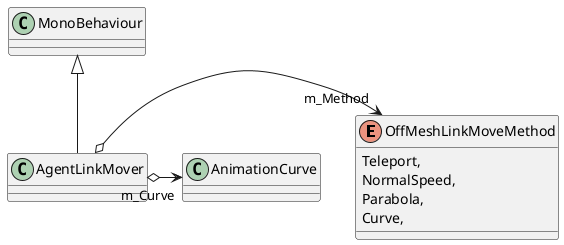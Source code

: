 @startuml
enum OffMeshLinkMoveMethod {
    Teleport,
    NormalSpeed,
    Parabola,
    Curve,
}
class AgentLinkMover {
}
MonoBehaviour <|-- AgentLinkMover
AgentLinkMover o-> "m_Method" OffMeshLinkMoveMethod
AgentLinkMover o-> "m_Curve" AnimationCurve
@enduml
